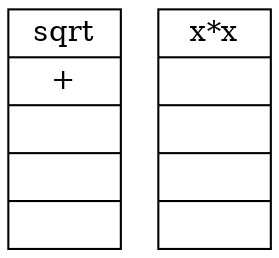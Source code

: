 digraph G {
        node[shape=record];

        operators[label="{ sqrt | + | | | }"];
        operands[label="{ x*x | | | | }"];
}